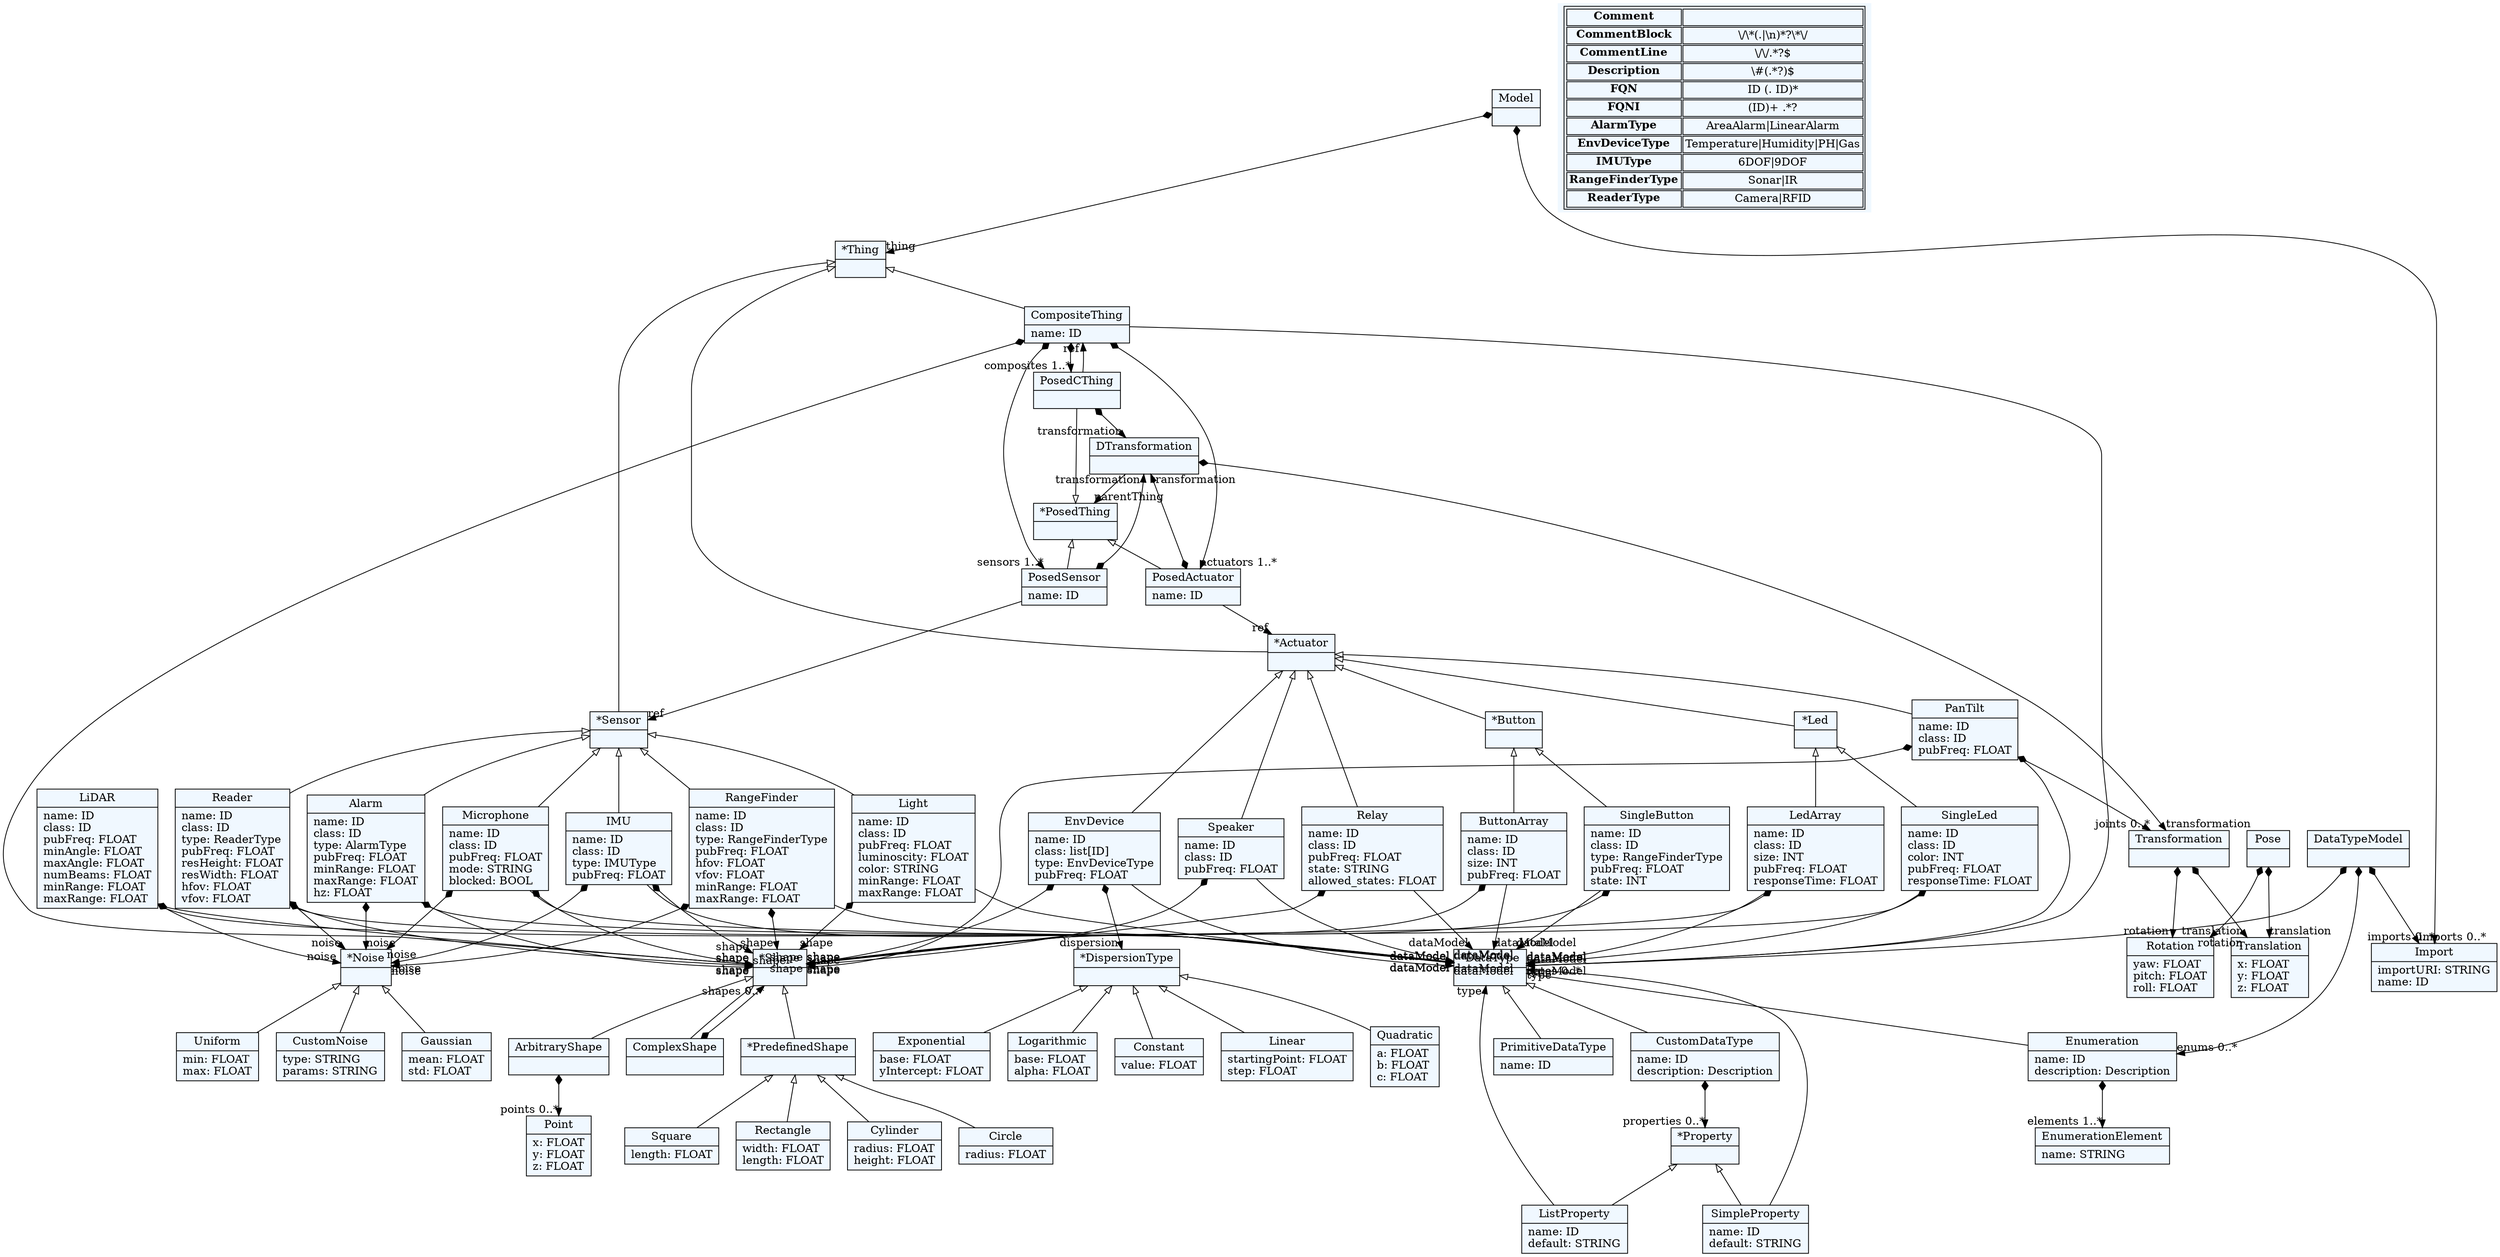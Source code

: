 
    digraph textX {
    fontname = "Bitstream Vera Sans"
    fontsize = 8
    node[
        shape=record,
        style=filled,
        fillcolor=aliceblue
    ]
    nodesep = 0.3
    edge[dir=black,arrowtail=empty]


2169494607808[ label="{Model|}"]

2169494604784[ label="{*Thing|}"]

2169494668736[ label="{CompositeThing|name: ID\l}"]

2169494672912[ label="{*PosedThing|}"]

2169494670848[ label="{PosedCThing|}"]

2169494672864[ label="{PosedSensor|name: ID\l}"]

2169494675216[ label="{PosedActuator|name: ID\l}"]

2169494681984[ label="{*Sensor|}"]

2169494676752[ label="{RangeFinder|name: ID\lclass: ID\ltype: RangeFinderType\lpubFreq: FLOAT\lhfov: FLOAT\lvfov: FLOAT\lminRange: FLOAT\lmaxRange: FLOAT\l}"]

2169494668544[ label="{LiDAR|name: ID\lclass: ID\lpubFreq: FLOAT\lminAngle: FLOAT\lmaxAngle: FLOAT\lnumBeams: FLOAT\lminRange: FLOAT\lmaxRange: FLOAT\l}"]

2169494670128[ label="{Reader|name: ID\lclass: ID\ltype: ReaderType\lpubFreq: FLOAT\lresHeight: FLOAT\lresWidth: FLOAT\lhfov: FLOAT\lvfov: FLOAT\l}"]

2169494673920[ label="{Alarm|name: ID\lclass: ID\ltype: AlarmType\lpubFreq: FLOAT\lminRange: FLOAT\lmaxRange: FLOAT\lhz: FLOAT\l}"]

2169494445936[ label="{Microphone|name: ID\lclass: ID\lpubFreq: FLOAT\lmode: STRING\lblocked: BOOL\l}"]

2169494447328[ label="{Light|name: ID\lclass: ID\lpubFreq: FLOAT\lluminoscity: FLOAT\lcolor: STRING\lminRange: FLOAT\lmaxRange: FLOAT\l}"]

2169494451216[ label="{IMU|name: ID\lclass: ID\ltype: IMUType\lpubFreq: FLOAT\l}"]

2169494440704[ label="{*Actuator|}"]

2169494438208[ label="{PanTilt|name: ID\lclass: ID\lpubFreq: FLOAT\l}"]

2169494452272[ label="{EnvDevice|name: ID\lclass: list[ID]\ltype: EnvDeviceType\lpubFreq: FLOAT\l}"]

2169494449824[ label="{Relay|name: ID\lclass: ID\lpubFreq: FLOAT\lstate: STRING\lallowed_states: FLOAT\l}"]

2169494445792[ label="{*Button|}"]

2169494448864[ label="{SingleButton|name: ID\lclass: ID\ltype: RangeFinderType\lpubFreq: FLOAT\lstate: INT\l}"]

2169494444784[ label="{ButtonArray|name: ID\lclass: ID\lsize: INT\lpubFreq: FLOAT\l}"]

2169494443632[ label="{*Led|}"]

2169494439312[ label="{SingleLed|name: ID\lclass: ID\lcolor: INT\lpubFreq: FLOAT\lresponseTime: FLOAT\l}"]

2169494439120[ label="{LedArray|name: ID\lclass: ID\lsize: INT\lpubFreq: FLOAT\lresponseTime: FLOAT\l}"]

2169494438112[ label="{Speaker|name: ID\lclass: ID\lpubFreq: FLOAT\l}"]

2169494523440[ label="{*Noise|}"]

2169494527856[ label="{Gaussian|mean: FLOAT\lstd: FLOAT\l}"]

2169494526272[ label="{Uniform|min: FLOAT\lmax: FLOAT\l}"]

2169494520080[ label="{CustomNoise|type: STRING\lparams: STRING\l}"]

2169494520608[ label="{DTransformation|}"]

2169494529584[ label="{*DispersionType|}"]

2169460874928[ label="{Constant|value: FLOAT\l}"]

2169494527760[ label="{Linear|startingPoint: FLOAT\lstep: FLOAT\l}"]

2169494532656[ label="{Quadratic|a: FLOAT\lb: FLOAT\lc: FLOAT\l}"]

2169494534864[ label="{Exponential|base: FLOAT\lyIntercept: FLOAT\l}"]

2169494533472[ label="{Logarithmic|base: FLOAT\lalpha: FLOAT\l}"]

2169494520032[ label="{DataTypeModel|}"]

2169494530496[ label="{*DataType|}"]

2169494528912[ label="{CustomDataType|name: ID\ldescription: Description\l}"]

2169494531984[ label="{*Property|}"]

2169494531408[ label="{SimpleProperty|name: ID\ldefault: STRING\l}"]

2169494532080[ label="{ListProperty|name: ID\ldefault: STRING\l}"]

2169494532176[ label="{Enumeration|name: ID\ldescription: Description\l}"]

2169494532368[ label="{EnumerationElement|name: STRING\l}"]

2169494534480[ label="{PrimitiveDataType|name: ID\l}"]

2169494523104[ label="{Import|importURI: STRING\lname: ID\l}"]

2169467824096[ label="{Point|x: FLOAT\ly: FLOAT\lz: FLOAT\l}"]

2169494386544[ label="{Translation|x: FLOAT\ly: FLOAT\lz: FLOAT\l}"]

2169494372432[ label="{Rotation|yaw: FLOAT\lpitch: FLOAT\lroll: FLOAT\l}"]

2169494373776[ label="{Transformation|}"]

2169494379008[ label="{Pose|}"]

2169494381216[ label="{*Shape|}"]

2169494384864[ label="{ComplexShape|}"]

2169494384576[ label="{*PredefinedShape|}"]

2169494382704[ label="{Circle|radius: FLOAT\l}"]

2169494373296[ label="{Square|length: FLOAT\l}"]

2169494388272[ label="{Rectangle|width: FLOAT\llength: FLOAT\l}"]

2169494388560[ label="{Cylinder|radius: FLOAT\lheight: FLOAT\l}"]

2169494387744[ label="{ArbitraryShape|}"]



2169494607808 -> 2169494523104[arrowtail=diamond, dir=both, headlabel="imports 0..*"]
2169494607808 -> 2169494604784[arrowtail=diamond, dir=both, headlabel="thing "]
2169494604784 -> 2169494681984 [dir=back]
2169494604784 -> 2169494440704 [dir=back]
2169494604784 -> 2169494668736 [dir=back]
2169494668736 -> 2169494381216[arrowtail=diamond, dir=both, headlabel="shape "]
2169494668736 -> 2169494672864[arrowtail=diamond, dir=both, headlabel="sensors 1..*"]
2169494668736 -> 2169494675216[arrowtail=diamond, dir=both, headlabel="actuators 1..*"]
2169494668736 -> 2169494670848[arrowtail=diamond, dir=both, headlabel="composites 1..*"]
2169494668736 -> 2169494530496[headlabel="dataModel "]
2169494672912 -> 2169494672864 [dir=back]
2169494672912 -> 2169494675216 [dir=back]
2169494672912 -> 2169494670848 [dir=back]
2169494670848 -> 2169494668736[headlabel="ref "]
2169494670848 -> 2169494520608[arrowtail=diamond, dir=both, headlabel="transformation "]
2169494672864 -> 2169494681984[headlabel="ref "]
2169494672864 -> 2169494520608[arrowtail=diamond, dir=both, headlabel="transformation "]
2169494675216 -> 2169494440704[headlabel="ref "]
2169494675216 -> 2169494520608[arrowtail=diamond, dir=both, headlabel="transformation "]
2169494681984 -> 2169494676752 [dir=back]
2169494681984 -> 2169494670128 [dir=back]
2169494681984 -> 2169494673920 [dir=back]
2169494681984 -> 2169494445936 [dir=back]
2169494681984 -> 2169494447328 [dir=back]
2169494681984 -> 2169494451216 [dir=back]
2169494676752 -> 2169494530496[headlabel="dataModel "]
2169494676752 -> 2169494381216[arrowtail=diamond, dir=both, headlabel="shape "]
2169494676752 -> 2169494523440[arrowtail=diamond, dir=both, headlabel="noise "]
2169494668544 -> 2169494530496[headlabel="dataModel "]
2169494668544 -> 2169494381216[arrowtail=diamond, dir=both, headlabel="shape "]
2169494668544 -> 2169494523440[arrowtail=diamond, dir=both, headlabel="noise "]
2169494670128 -> 2169494530496[headlabel="dataModel "]
2169494670128 -> 2169494381216[arrowtail=diamond, dir=both, headlabel="shape "]
2169494670128 -> 2169494523440[arrowtail=diamond, dir=both, headlabel="noise "]
2169494673920 -> 2169494530496[headlabel="dataModel "]
2169494673920 -> 2169494381216[arrowtail=diamond, dir=both, headlabel="shape "]
2169494673920 -> 2169494523440[arrowtail=diamond, dir=both, headlabel="noise "]
2169494445936 -> 2169494530496[headlabel="dataModel "]
2169494445936 -> 2169494381216[arrowtail=diamond, dir=both, headlabel="shape "]
2169494445936 -> 2169494523440[arrowtail=diamond, dir=both, headlabel="noise "]
2169494447328 -> 2169494530496[headlabel="dataModel "]
2169494447328 -> 2169494381216[arrowtail=diamond, dir=both, headlabel="shape "]
2169494451216 -> 2169494530496[headlabel="dataModel "]
2169494451216 -> 2169494381216[arrowtail=diamond, dir=both, headlabel="shape "]
2169494451216 -> 2169494523440[arrowtail=diamond, dir=both, headlabel="noise "]
2169494440704 -> 2169494438208 [dir=back]
2169494440704 -> 2169494452272 [dir=back]
2169494440704 -> 2169494449824 [dir=back]
2169494440704 -> 2169494445792 [dir=back]
2169494440704 -> 2169494443632 [dir=back]
2169494440704 -> 2169494438112 [dir=back]
2169494438208 -> 2169494530496[headlabel="dataModel "]
2169494438208 -> 2169494373776[arrowtail=diamond, dir=both, headlabel="joints 0..*"]
2169494438208 -> 2169494381216[arrowtail=diamond, dir=both, headlabel="shape "]
2169494452272 -> 2169494529584[arrowtail=diamond, dir=both, headlabel="dispersion "]
2169494452272 -> 2169494530496[headlabel="dataModel "]
2169494452272 -> 2169494381216[arrowtail=diamond, dir=both, headlabel="shape "]
2169494449824 -> 2169494530496[headlabel="dataModel "]
2169494449824 -> 2169494381216[arrowtail=diamond, dir=both, headlabel="shape "]
2169494445792 -> 2169494448864 [dir=back]
2169494445792 -> 2169494444784 [dir=back]
2169494448864 -> 2169494530496[headlabel="dataModel "]
2169494448864 -> 2169494381216[arrowtail=diamond, dir=both, headlabel="shape "]
2169494444784 -> 2169494530496[headlabel="dataModel "]
2169494444784 -> 2169494381216[arrowtail=diamond, dir=both, headlabel="shape "]
2169494443632 -> 2169494439312 [dir=back]
2169494443632 -> 2169494439120 [dir=back]
2169494439312 -> 2169494530496[headlabel="dataModel "]
2169494439312 -> 2169494381216[arrowtail=diamond, dir=both, headlabel="shape "]
2169494439120 -> 2169494530496[headlabel="dataModel "]
2169494439120 -> 2169494381216[arrowtail=diamond, dir=both, headlabel="shape "]
2169494438112 -> 2169494530496[headlabel="dataModel "]
2169494438112 -> 2169494381216[arrowtail=diamond, dir=both, headlabel="shape "]
2169494523440 -> 2169494527856 [dir=back]
2169494523440 -> 2169494526272 [dir=back]
2169494523440 -> 2169494520080 [dir=back]
2169494520608 -> 2169494373776[arrowtail=diamond, dir=both, headlabel="transformation "]
2169494520608 -> 2169494672912[headlabel="parentThing "]
2169494529584 -> 2169460874928 [dir=back]
2169494529584 -> 2169494527760 [dir=back]
2169494529584 -> 2169494532656 [dir=back]
2169494529584 -> 2169494534864 [dir=back]
2169494529584 -> 2169494533472 [dir=back]
2169494520032 -> 2169494523104[arrowtail=diamond, dir=both, headlabel="imports 0..*"]
2169494520032 -> 2169494530496[arrowtail=diamond, dir=both, headlabel="types 0..*"]
2169494520032 -> 2169494532176[arrowtail=diamond, dir=both, headlabel="enums 0..*"]
2169494530496 -> 2169494534480 [dir=back]
2169494530496 -> 2169494532176 [dir=back]
2169494530496 -> 2169494528912 [dir=back]
2169494528912 -> 2169494531984[arrowtail=diamond, dir=both, headlabel="properties 0..*"]
2169494531984 -> 2169494532080 [dir=back]
2169494531984 -> 2169494531408 [dir=back]
2169494531408 -> 2169494530496[headlabel="type "]
2169494532080 -> 2169494530496[headlabel="type "]
2169494532176 -> 2169494532368[arrowtail=diamond, dir=both, headlabel="elements 1..*"]
2169494373776 -> 2169494386544[arrowtail=diamond, dir=both, headlabel="translation "]
2169494373776 -> 2169494372432[arrowtail=diamond, dir=both, headlabel="rotation "]
2169494379008 -> 2169494386544[arrowtail=diamond, dir=both, headlabel="translation "]
2169494379008 -> 2169494372432[arrowtail=diamond, dir=both, headlabel="rotation "]
2169494381216 -> 2169494384576 [dir=back]
2169494381216 -> 2169494387744 [dir=back]
2169494381216 -> 2169494384864 [dir=back]
2169494384864 -> 2169494381216[arrowtail=diamond, dir=both, headlabel="shapes 0..*"]
2169494384576 -> 2169494382704 [dir=back]
2169494384576 -> 2169494373296 [dir=back]
2169494384576 -> 2169494388272 [dir=back]
2169494384576 -> 2169494388560 [dir=back]
2169494387744 -> 2169467824096[arrowtail=diamond, dir=both, headlabel="points 0..*"]
match_rules [ shape=plaintext, label=< <table>
	<tr>
		<td><b>Comment</b></td><td></td>
	</tr>
	<tr>
		<td><b>CommentBlock</b></td><td>\/\*(.|\n)*?\*\/</td>
	</tr>
	<tr>
		<td><b>CommentLine</b></td><td>\/\/.*?$</td>
	</tr>
	<tr>
		<td><b>Description</b></td><td>\#(.*?)$</td>
	</tr>
	<tr>
		<td><b>FQN</b></td><td>ID (. ID)*</td>
	</tr>
	<tr>
		<td><b>FQNI</b></td><td>(ID)+ .*?</td>
	</tr>
	<tr>
		<td><b>AlarmType</b></td><td>AreaAlarm|LinearAlarm</td>
	</tr>
	<tr>
		<td><b>EnvDeviceType</b></td><td>Temperature|Humidity|PH|Gas</td>
	</tr>
	<tr>
		<td><b>IMUType</b></td><td>6DOF|9DOF</td>
	</tr>
	<tr>
		<td><b>RangeFinderType</b></td><td>Sonar|IR</td>
	</tr>
	<tr>
		<td><b>ReaderType</b></td><td>Camera|RFID</td>
	</tr>
</table> >]


}
